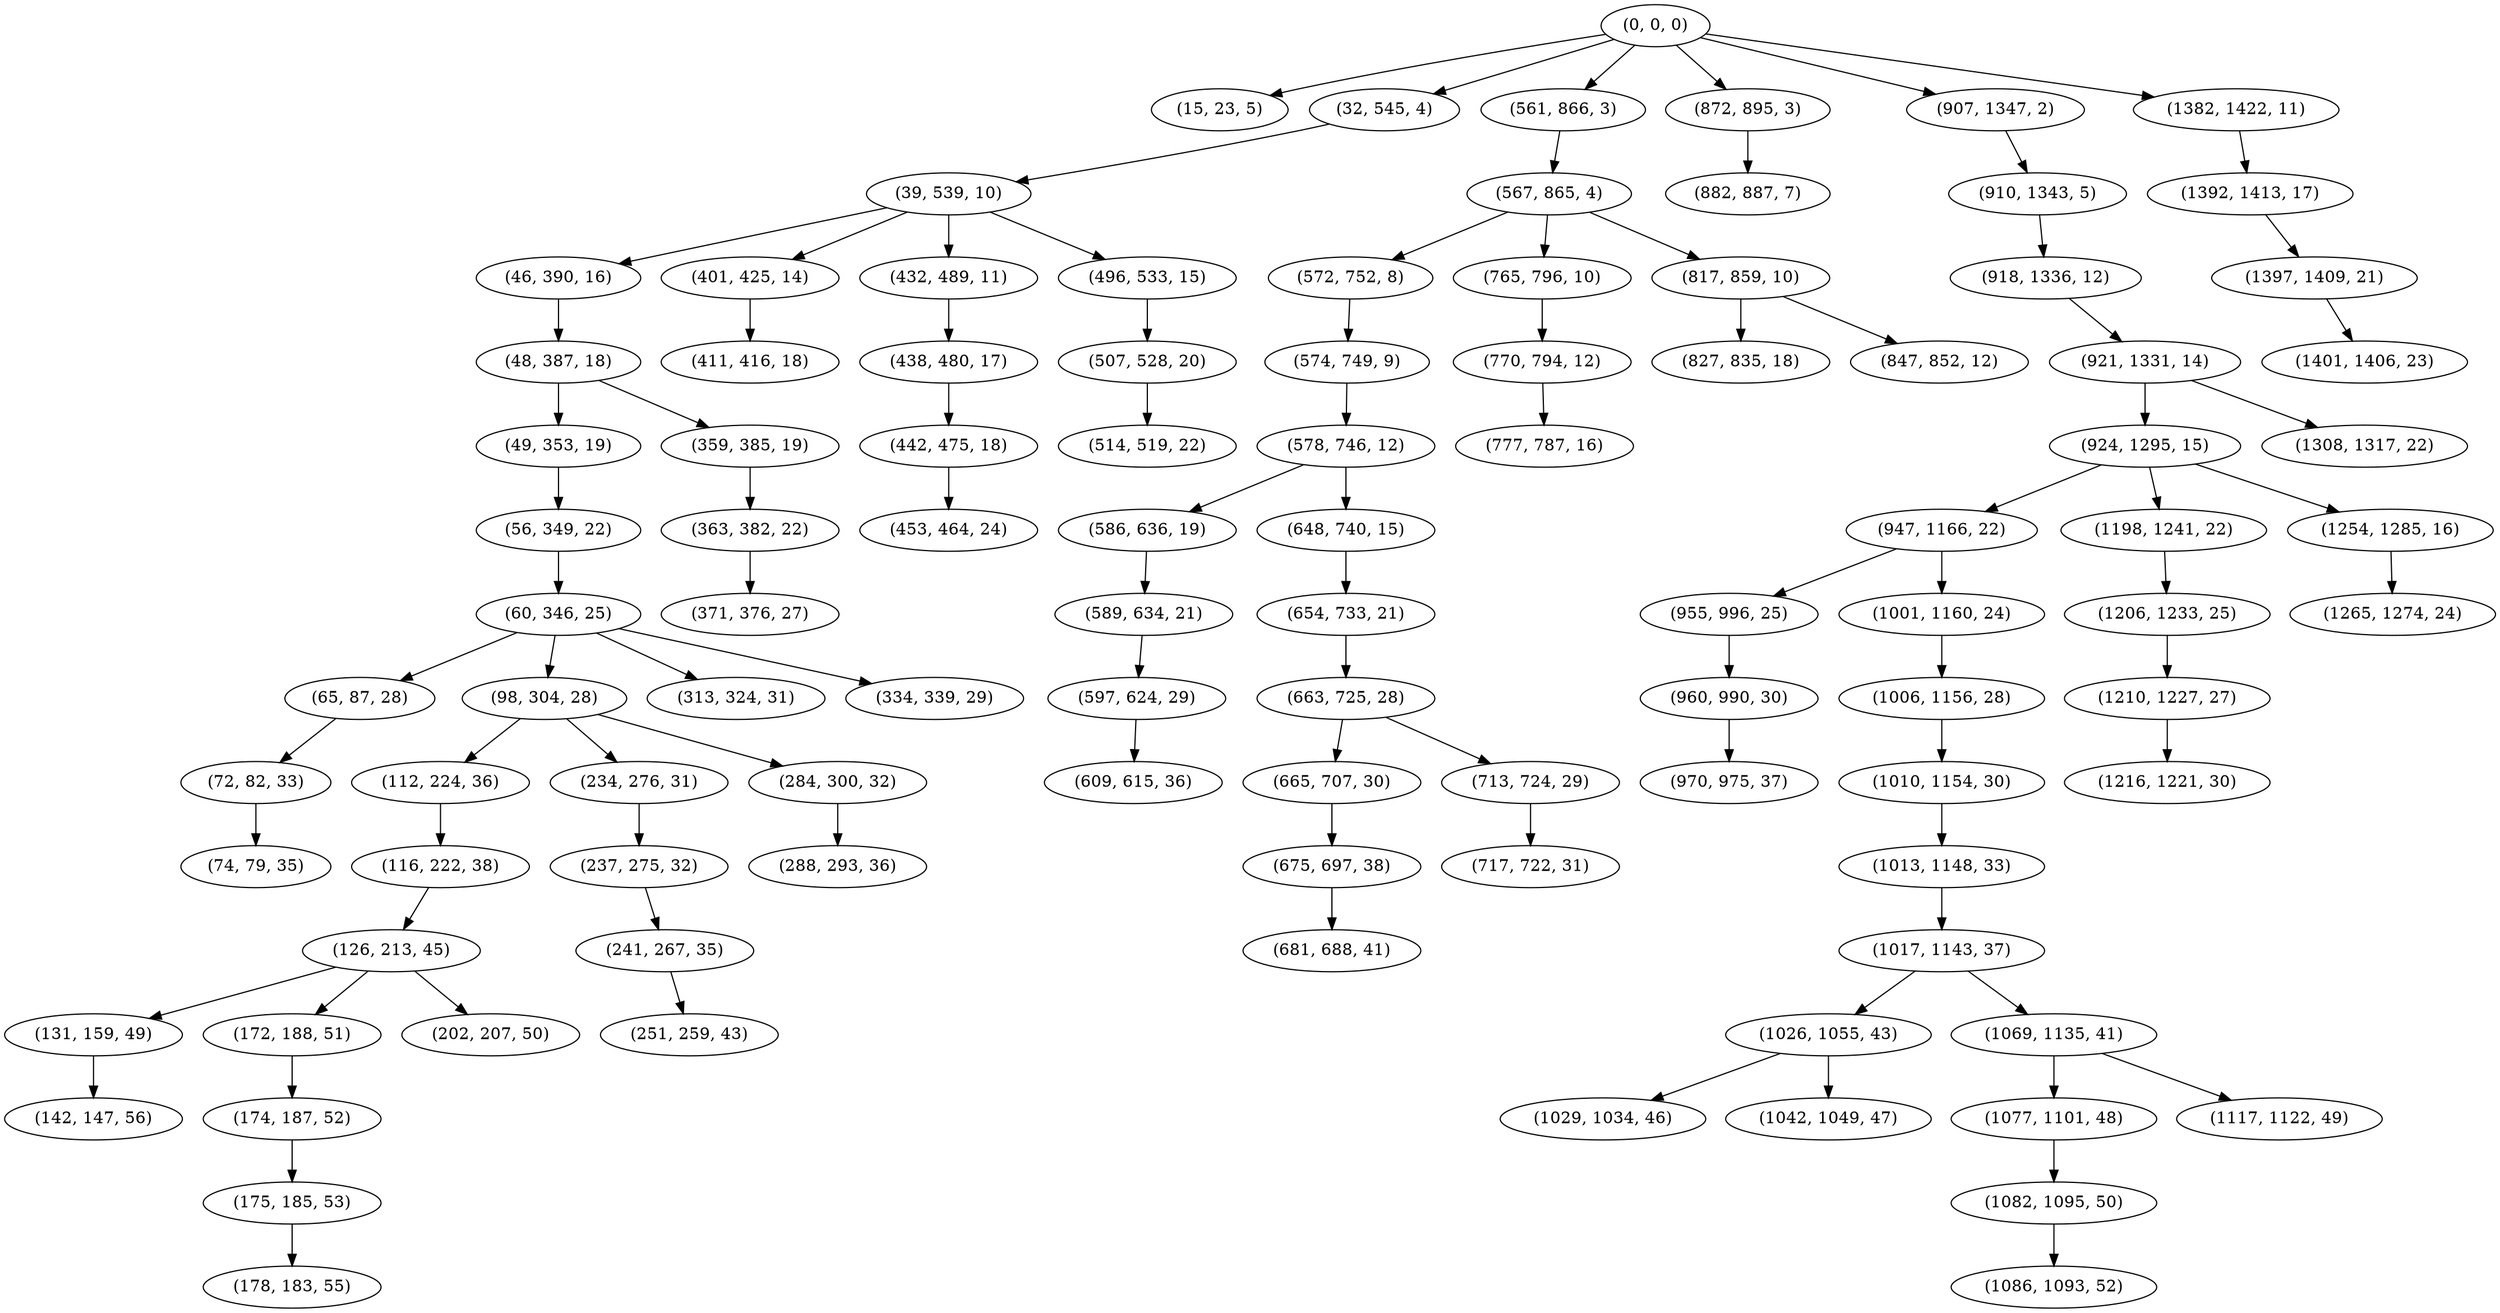 digraph tree {
    "(0, 0, 0)";
    "(15, 23, 5)";
    "(32, 545, 4)";
    "(39, 539, 10)";
    "(46, 390, 16)";
    "(48, 387, 18)";
    "(49, 353, 19)";
    "(56, 349, 22)";
    "(60, 346, 25)";
    "(65, 87, 28)";
    "(72, 82, 33)";
    "(74, 79, 35)";
    "(98, 304, 28)";
    "(112, 224, 36)";
    "(116, 222, 38)";
    "(126, 213, 45)";
    "(131, 159, 49)";
    "(142, 147, 56)";
    "(172, 188, 51)";
    "(174, 187, 52)";
    "(175, 185, 53)";
    "(178, 183, 55)";
    "(202, 207, 50)";
    "(234, 276, 31)";
    "(237, 275, 32)";
    "(241, 267, 35)";
    "(251, 259, 43)";
    "(284, 300, 32)";
    "(288, 293, 36)";
    "(313, 324, 31)";
    "(334, 339, 29)";
    "(359, 385, 19)";
    "(363, 382, 22)";
    "(371, 376, 27)";
    "(401, 425, 14)";
    "(411, 416, 18)";
    "(432, 489, 11)";
    "(438, 480, 17)";
    "(442, 475, 18)";
    "(453, 464, 24)";
    "(496, 533, 15)";
    "(507, 528, 20)";
    "(514, 519, 22)";
    "(561, 866, 3)";
    "(567, 865, 4)";
    "(572, 752, 8)";
    "(574, 749, 9)";
    "(578, 746, 12)";
    "(586, 636, 19)";
    "(589, 634, 21)";
    "(597, 624, 29)";
    "(609, 615, 36)";
    "(648, 740, 15)";
    "(654, 733, 21)";
    "(663, 725, 28)";
    "(665, 707, 30)";
    "(675, 697, 38)";
    "(681, 688, 41)";
    "(713, 724, 29)";
    "(717, 722, 31)";
    "(765, 796, 10)";
    "(770, 794, 12)";
    "(777, 787, 16)";
    "(817, 859, 10)";
    "(827, 835, 18)";
    "(847, 852, 12)";
    "(872, 895, 3)";
    "(882, 887, 7)";
    "(907, 1347, 2)";
    "(910, 1343, 5)";
    "(918, 1336, 12)";
    "(921, 1331, 14)";
    "(924, 1295, 15)";
    "(947, 1166, 22)";
    "(955, 996, 25)";
    "(960, 990, 30)";
    "(970, 975, 37)";
    "(1001, 1160, 24)";
    "(1006, 1156, 28)";
    "(1010, 1154, 30)";
    "(1013, 1148, 33)";
    "(1017, 1143, 37)";
    "(1026, 1055, 43)";
    "(1029, 1034, 46)";
    "(1042, 1049, 47)";
    "(1069, 1135, 41)";
    "(1077, 1101, 48)";
    "(1082, 1095, 50)";
    "(1086, 1093, 52)";
    "(1117, 1122, 49)";
    "(1198, 1241, 22)";
    "(1206, 1233, 25)";
    "(1210, 1227, 27)";
    "(1216, 1221, 30)";
    "(1254, 1285, 16)";
    "(1265, 1274, 24)";
    "(1308, 1317, 22)";
    "(1382, 1422, 11)";
    "(1392, 1413, 17)";
    "(1397, 1409, 21)";
    "(1401, 1406, 23)";
    "(0, 0, 0)" -> "(15, 23, 5)";
    "(0, 0, 0)" -> "(32, 545, 4)";
    "(0, 0, 0)" -> "(561, 866, 3)";
    "(0, 0, 0)" -> "(872, 895, 3)";
    "(0, 0, 0)" -> "(907, 1347, 2)";
    "(0, 0, 0)" -> "(1382, 1422, 11)";
    "(32, 545, 4)" -> "(39, 539, 10)";
    "(39, 539, 10)" -> "(46, 390, 16)";
    "(39, 539, 10)" -> "(401, 425, 14)";
    "(39, 539, 10)" -> "(432, 489, 11)";
    "(39, 539, 10)" -> "(496, 533, 15)";
    "(46, 390, 16)" -> "(48, 387, 18)";
    "(48, 387, 18)" -> "(49, 353, 19)";
    "(48, 387, 18)" -> "(359, 385, 19)";
    "(49, 353, 19)" -> "(56, 349, 22)";
    "(56, 349, 22)" -> "(60, 346, 25)";
    "(60, 346, 25)" -> "(65, 87, 28)";
    "(60, 346, 25)" -> "(98, 304, 28)";
    "(60, 346, 25)" -> "(313, 324, 31)";
    "(60, 346, 25)" -> "(334, 339, 29)";
    "(65, 87, 28)" -> "(72, 82, 33)";
    "(72, 82, 33)" -> "(74, 79, 35)";
    "(98, 304, 28)" -> "(112, 224, 36)";
    "(98, 304, 28)" -> "(234, 276, 31)";
    "(98, 304, 28)" -> "(284, 300, 32)";
    "(112, 224, 36)" -> "(116, 222, 38)";
    "(116, 222, 38)" -> "(126, 213, 45)";
    "(126, 213, 45)" -> "(131, 159, 49)";
    "(126, 213, 45)" -> "(172, 188, 51)";
    "(126, 213, 45)" -> "(202, 207, 50)";
    "(131, 159, 49)" -> "(142, 147, 56)";
    "(172, 188, 51)" -> "(174, 187, 52)";
    "(174, 187, 52)" -> "(175, 185, 53)";
    "(175, 185, 53)" -> "(178, 183, 55)";
    "(234, 276, 31)" -> "(237, 275, 32)";
    "(237, 275, 32)" -> "(241, 267, 35)";
    "(241, 267, 35)" -> "(251, 259, 43)";
    "(284, 300, 32)" -> "(288, 293, 36)";
    "(359, 385, 19)" -> "(363, 382, 22)";
    "(363, 382, 22)" -> "(371, 376, 27)";
    "(401, 425, 14)" -> "(411, 416, 18)";
    "(432, 489, 11)" -> "(438, 480, 17)";
    "(438, 480, 17)" -> "(442, 475, 18)";
    "(442, 475, 18)" -> "(453, 464, 24)";
    "(496, 533, 15)" -> "(507, 528, 20)";
    "(507, 528, 20)" -> "(514, 519, 22)";
    "(561, 866, 3)" -> "(567, 865, 4)";
    "(567, 865, 4)" -> "(572, 752, 8)";
    "(567, 865, 4)" -> "(765, 796, 10)";
    "(567, 865, 4)" -> "(817, 859, 10)";
    "(572, 752, 8)" -> "(574, 749, 9)";
    "(574, 749, 9)" -> "(578, 746, 12)";
    "(578, 746, 12)" -> "(586, 636, 19)";
    "(578, 746, 12)" -> "(648, 740, 15)";
    "(586, 636, 19)" -> "(589, 634, 21)";
    "(589, 634, 21)" -> "(597, 624, 29)";
    "(597, 624, 29)" -> "(609, 615, 36)";
    "(648, 740, 15)" -> "(654, 733, 21)";
    "(654, 733, 21)" -> "(663, 725, 28)";
    "(663, 725, 28)" -> "(665, 707, 30)";
    "(663, 725, 28)" -> "(713, 724, 29)";
    "(665, 707, 30)" -> "(675, 697, 38)";
    "(675, 697, 38)" -> "(681, 688, 41)";
    "(713, 724, 29)" -> "(717, 722, 31)";
    "(765, 796, 10)" -> "(770, 794, 12)";
    "(770, 794, 12)" -> "(777, 787, 16)";
    "(817, 859, 10)" -> "(827, 835, 18)";
    "(817, 859, 10)" -> "(847, 852, 12)";
    "(872, 895, 3)" -> "(882, 887, 7)";
    "(907, 1347, 2)" -> "(910, 1343, 5)";
    "(910, 1343, 5)" -> "(918, 1336, 12)";
    "(918, 1336, 12)" -> "(921, 1331, 14)";
    "(921, 1331, 14)" -> "(924, 1295, 15)";
    "(921, 1331, 14)" -> "(1308, 1317, 22)";
    "(924, 1295, 15)" -> "(947, 1166, 22)";
    "(924, 1295, 15)" -> "(1198, 1241, 22)";
    "(924, 1295, 15)" -> "(1254, 1285, 16)";
    "(947, 1166, 22)" -> "(955, 996, 25)";
    "(947, 1166, 22)" -> "(1001, 1160, 24)";
    "(955, 996, 25)" -> "(960, 990, 30)";
    "(960, 990, 30)" -> "(970, 975, 37)";
    "(1001, 1160, 24)" -> "(1006, 1156, 28)";
    "(1006, 1156, 28)" -> "(1010, 1154, 30)";
    "(1010, 1154, 30)" -> "(1013, 1148, 33)";
    "(1013, 1148, 33)" -> "(1017, 1143, 37)";
    "(1017, 1143, 37)" -> "(1026, 1055, 43)";
    "(1017, 1143, 37)" -> "(1069, 1135, 41)";
    "(1026, 1055, 43)" -> "(1029, 1034, 46)";
    "(1026, 1055, 43)" -> "(1042, 1049, 47)";
    "(1069, 1135, 41)" -> "(1077, 1101, 48)";
    "(1069, 1135, 41)" -> "(1117, 1122, 49)";
    "(1077, 1101, 48)" -> "(1082, 1095, 50)";
    "(1082, 1095, 50)" -> "(1086, 1093, 52)";
    "(1198, 1241, 22)" -> "(1206, 1233, 25)";
    "(1206, 1233, 25)" -> "(1210, 1227, 27)";
    "(1210, 1227, 27)" -> "(1216, 1221, 30)";
    "(1254, 1285, 16)" -> "(1265, 1274, 24)";
    "(1382, 1422, 11)" -> "(1392, 1413, 17)";
    "(1392, 1413, 17)" -> "(1397, 1409, 21)";
    "(1397, 1409, 21)" -> "(1401, 1406, 23)";
}
